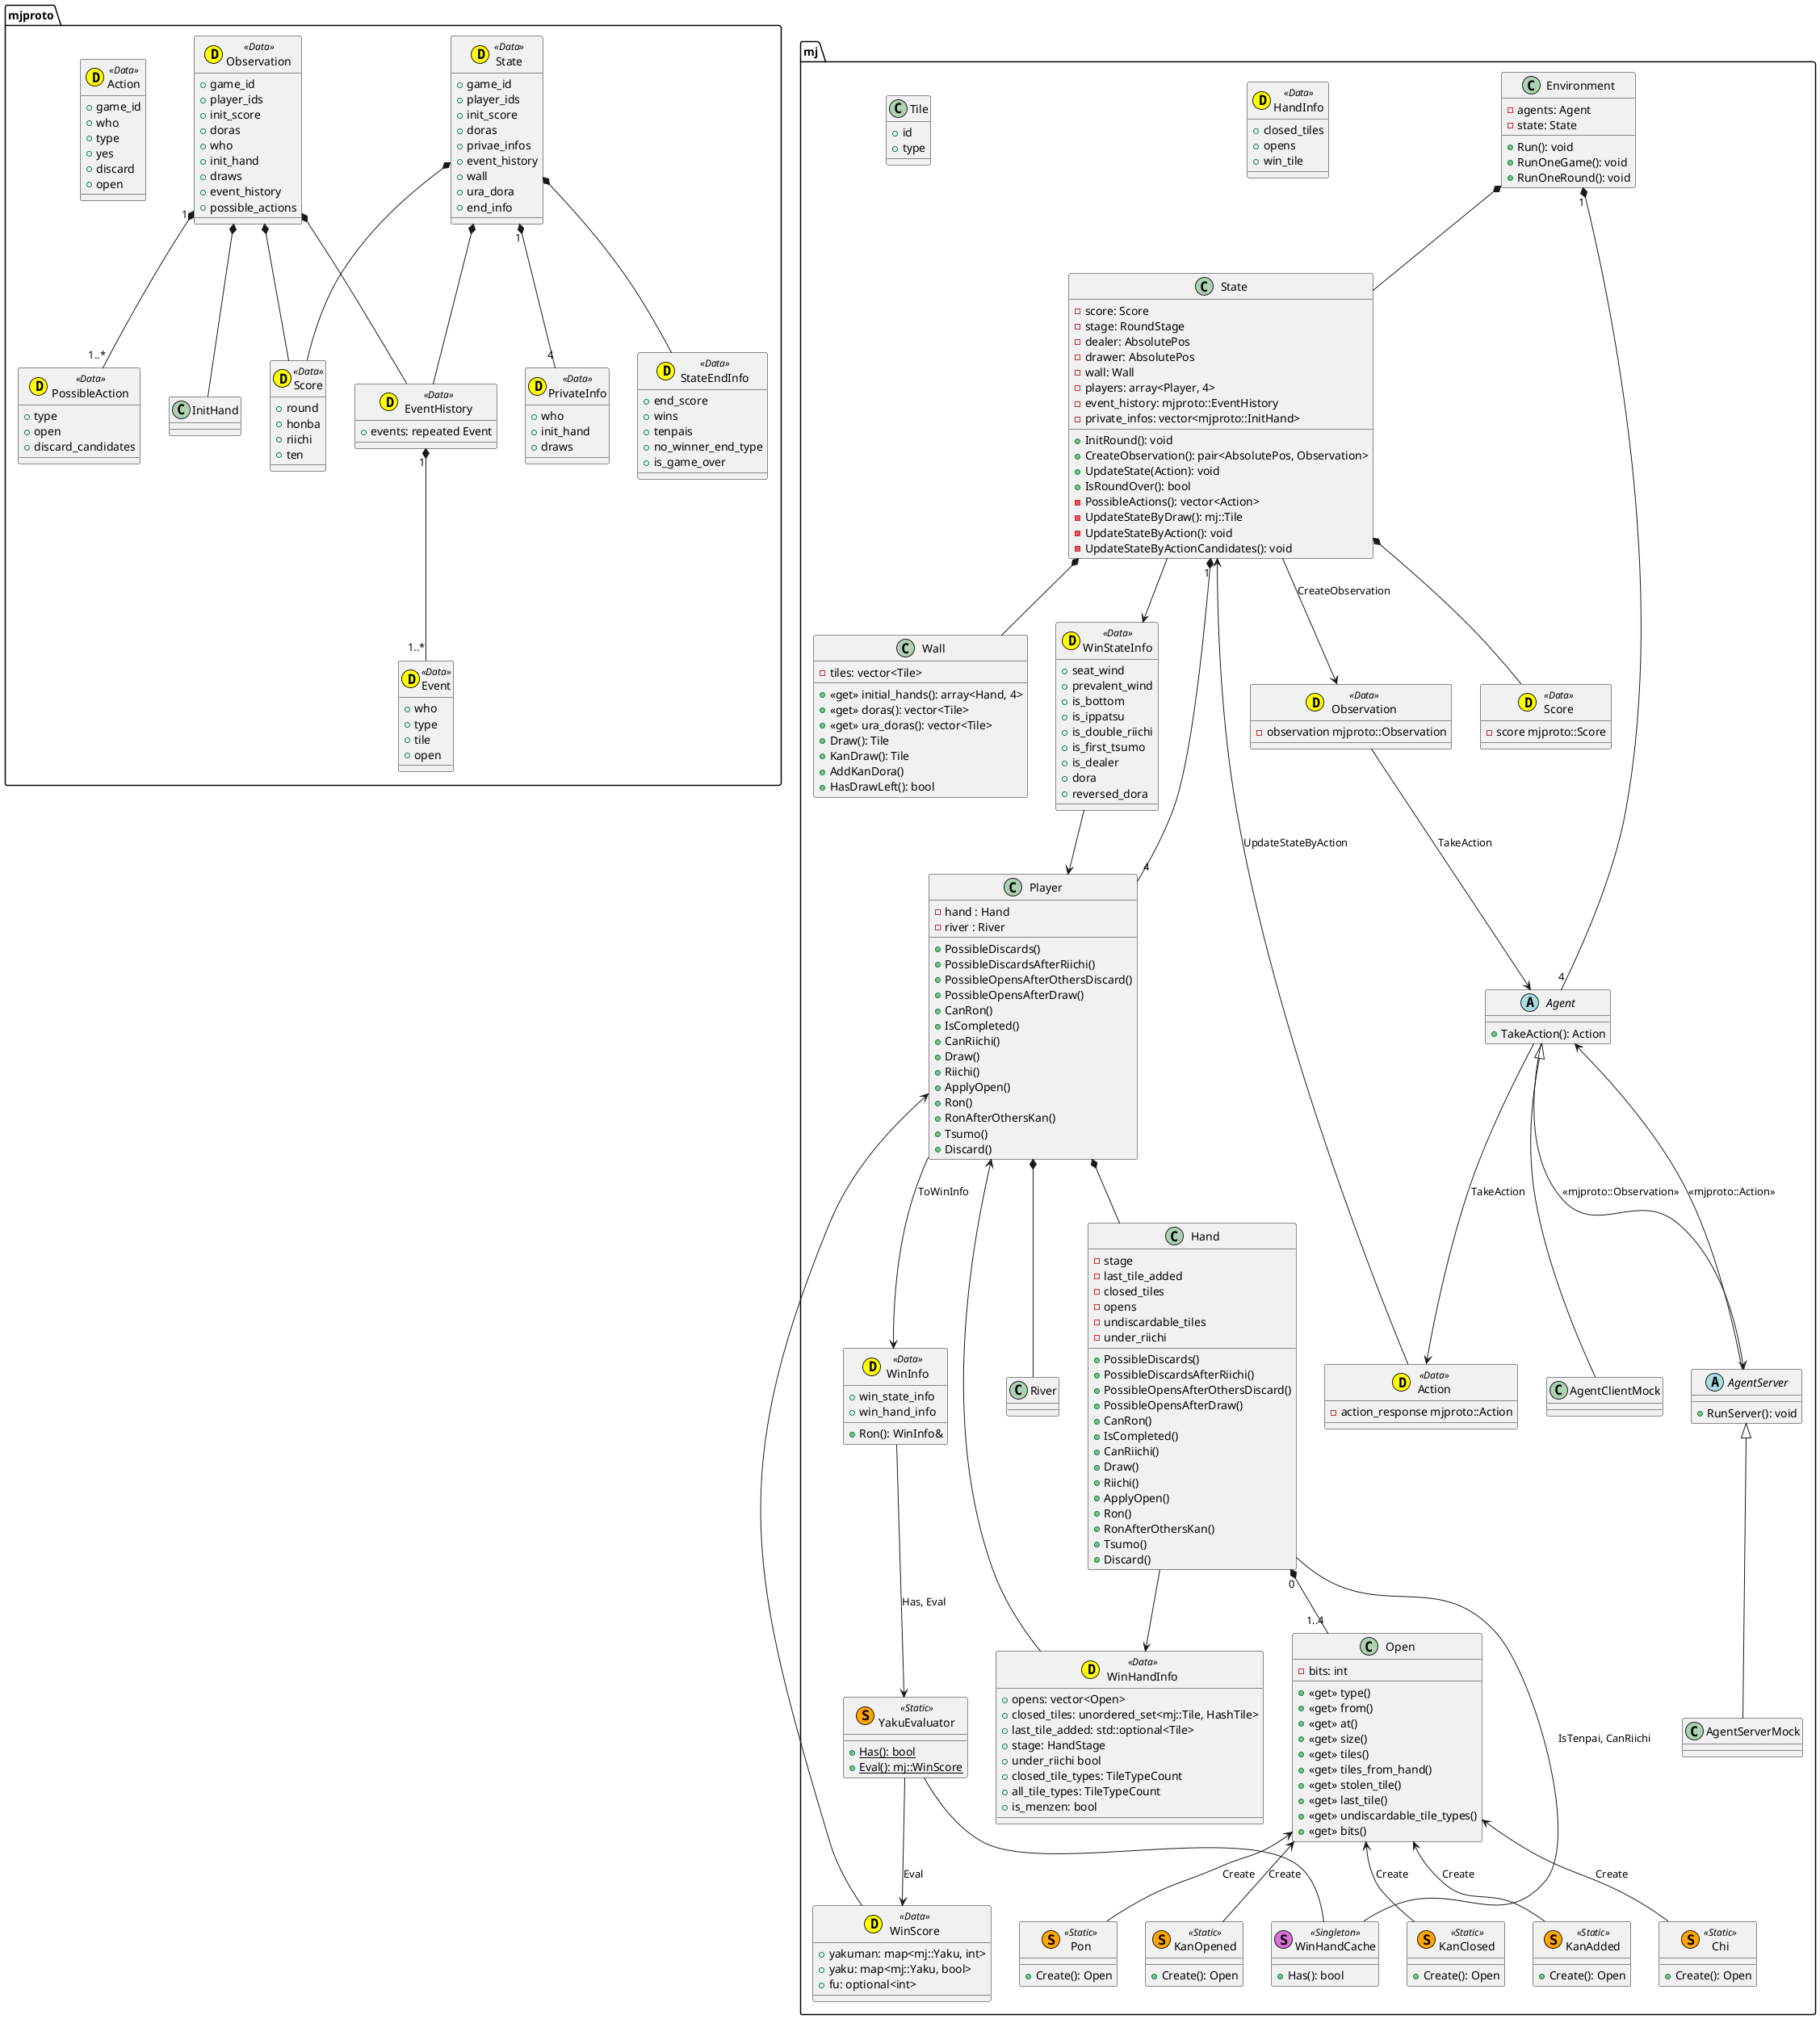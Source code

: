 @startuml

set namespaceSeparator ::

class mjproto::Score <<(D,yellow) Data>> {
  + round
  + honba 
  + riichi 
  + ten 
}

class mjproto::Event <<(D,yellow) Data>> {
  + who
  + type 
  + tile
  + open
}

class mjproto::EventHistory <<(D,yellow) Data>> {
  + events: repeated Event
}

class mjproto::PrivateInfo <<(D,yellow) Data>> {
  + who
  + init_hand
  + draws
}

class mjproto::PossibleAction <<(D,yellow) Data>> {
  + type
  + open 
  + discard_candidates
}

class mjproto::State <<(D,yellow) Data>> {
  + game_id
  + player_ids
  + init_score
  + doras
  + privae_infos
  + event_history
  + wall
  + ura_dora
  + end_info
} 

class mjproto::StateEndInfo <<(D,yellow) Data>> {
  + end_score
  + wins
  + tenpais 
  + no_winner_end_type
  + is_game_over
}

class mjproto::Observation <<(D,yellow) Data>> {
  + game_id
  + player_ids
  + init_score
  + doras
  + who
  + init_hand
  + draws
  + event_history
  + possible_actions
}

class mjproto::Action <<(D,yellow) Data>> { 
  + game_id 
  + who
  + type
  + yes
  + discard
  + open
}

mjproto::Observation *-- mjproto::Score
mjproto::Observation *-- mjproto::EventHistory
mjproto::Observation *-- mjproto::InitHand
mjproto::Observation "1" *-- "1..*" mjproto::PossibleAction

mjproto::State *-- mjproto::Score
mjproto::State *-- mjproto::EventHistory
mjproto::State "1" *-- "4" mjproto::PrivateInfo
mjproto::State *-- mjproto::StateEndInfo

mjproto::EventHistory "1" *-- "1..*" mjproto::Event


class mj::Environment {
    - agents: Agent
    - state: State
    + Run(): void
    + RunOneGame(): void
    + RunOneRound(): void
}

class mj::YakuEvaluator <<(S,orange) Static>> {
    + {static} Has(): bool
    + {static} Eval(): mj::WinScore
}

class mj::WinHandCache <<(S,orchid) Singleton>> {
    + Has(): bool
}

class mj::WinStateInfo <<(D,yellow) Data>> {
    + seat_wind
    + prevalent_wind
    + is_bottom
    + is_ippatsu
    + is_double_riichi
    + is_first_tsumo
    + is_dealer
    + dora
    + reversed_dora
}

class mj::WinInfo <<(D,yellow) Data>> {
    + win_state_info
    + win_hand_info
    + Ron(): WinInfo&
}

class mj::WinScore <<(D,yellow) Data>> {
    + yakuman: map<mj::Yaku, int>
    + yaku: map<mj::Yaku, bool>
    + fu: optional<int>
}

class mj::WinHandInfo <<(D,yellow) Data>> {
    + opens: vector<Open>
    + closed_tiles: unordered_set<mj::Tile, HashTile> 
    + last_tile_added: std::optional<Tile> 
    + stage: HandStage 
    + under_riichi bool 
    + closed_tile_types: TileTypeCount 
    + all_tile_types: TileTypeCount 
    + is_menzen: bool
}

class mj::HandInfo <<(D,yellow) Data>> {
    + closed_tiles
    + opens
    + win_tile
}

class mj::State {
    - score: Score
    - stage: RoundStage
    - dealer: AbsolutePos
    - drawer: AbsolutePos
    - wall: Wall
    - players: array<Player, 4>
    - event_history: mjproto::EventHistory
    - private_infos: vector<mjproto::InitHand>
    + InitRound(): void
    + CreateObservation(): pair<AbsolutePos, Observation>
    + UpdateState(Action): void
    + IsRoundOver(): bool
    - PossibleActions(): vector<Action>
    - UpdateStateByDraw(): mj::Tile
    - UpdateStateByAction(): void
    - UpdateStateByActionCandidates(): void
}

class mj::Player {
    - hand : Hand
    - river : River
    + PossibleDiscards()
    + PossibleDiscardsAfterRiichi()
    + PossibleOpensAfterOthersDiscard()
    + PossibleOpensAfterDraw()
    + CanRon()
    + IsCompleted()
    + CanRiichi()
    + Draw()
    + Riichi()
    + ApplyOpen()
    + Ron()
    + RonAfterOthersKan()
    + Tsumo()
    + Discard()
}

class mj::Observation <<(D,yellow) Data>> {
    - observation mjproto::Observation
}

abstract class mj::Agent {
    + TakeAction(): Action
}

class mj::AgentClientMock {

}

abstract class mj::AgentServer {
    + RunServer(): void
}

class mj::AgentServerMock{

}

class mj::Score <<(D,yellow) Data>> {
    - score mjproto::Score
}

class mj::Wall {
    - tiles: vector<Tile>
    + <<get>> initial_hands(): array<Hand, 4>
    + <<get>> doras(): vector<Tile>
    + <<get>> ura_doras(): vector<Tile>
    + Draw(): Tile
    + KanDraw(): Tile
    + AddKanDora()
    + HasDrawLeft(): bool
}

class mj::River {

} 

class mj::Action <<(D,yellow) Data>> {
    - action_response mjproto::Action
}

class mj::Hand {
    - stage
    - last_tile_added
    - closed_tiles
    - opens
    - undiscardable_tiles
    - under_riichi
    + PossibleDiscards()
    + PossibleDiscardsAfterRiichi()
    + PossibleOpensAfterOthersDiscard()
    + PossibleOpensAfterDraw()
    + CanRon()
    + IsCompleted()
    + CanRiichi()
    + Draw()
    + Riichi()
    + ApplyOpen()
    + Ron()
    + RonAfterOthersKan()
    + Tsumo()
    + Discard()

}

class mj::Open {
    - bits: int
    + <<get>> type()
    + <<get>> from()
    + <<get>> at()
    + <<get>> size()
    + <<get>> tiles()
    + <<get>> tiles_from_hand()
    + <<get>> stolen_tile()
    + <<get>> last_tile()
    + <<get>> undiscardable_tile_types()
    + <<get>> bits()
}

class mj::Chi <<(S,orange) Static>> {
    + Create(): Open
}

class mj::Pon <<(S,orange) Static>> {
    + Create(): Open
}

class mj::KanOpened <<(S,orange) Static>> {
    + Create(): Open
}

class mj::KanClosed <<(S,orange) Static>> {
    + Create(): Open
}

class mj::KanAdded <<(S,orange) Static>> {
    + Create(): Open
}

class mj::Tile {
    + id
    + type
}


mj::Environment "1" *-- "4" mj::Agent
mj::Environment *-- mj::State 

mj::State <-- mj::Action : UpdateStateByAction
mj::State *-- mj::Score 
mj::State *-- mj::Wall
mj::State "1" *-- "4" mj::Player
mj::State --> mj::Observation : CreateObservation
mj::State --> mj::WinStateInfo

mj::WinStateInfo --> mj::Player

mj::Observation --> mj::Agent : TakeAction

mj::Player *-- mj::Hand
mj::Player *-- mj::River 
mj::Player --> mj::WinInfo : ToWinInfo

mj::Hand "0" *-- "1..4" mj::Open
mj::Hand -- mj::WinHandCache : IsTenpai, CanRiichi
mj::Hand --> mj::WinHandInfo

mj::WinHandInfo --> mj::Player

mj::Open <-- mj::Chi : Create
mj::Open <-- mj::Pon : Create
mj::Open <-- mj::KanClosed : Create
mj::Open <-- mj::KanOpened : Create
mj::Open <-- mj::KanAdded : Create

mj::WinInfo --> mj::YakuEvaluator : Has, Eval

mj::YakuEvaluator -- mj::WinHandCache
mj::YakuEvaluator --> mj::WinScore : Eval

mj::WinScore --> mj::Player

mj::Agent --> mj::AgentServer : <<mjproto::Observation>>
mj::Agent --> mj::Action : TakeAction
mj::Agent <|-- mj::AgentClientMock

mj::AgentServer --> mj::Agent : <<mjproto::Action>>
mj::AgentServer <|-- mj::AgentServerMock


@enduml